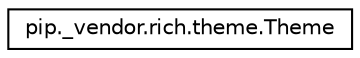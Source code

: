 digraph "Graphical Class Hierarchy"
{
 // LATEX_PDF_SIZE
  edge [fontname="Helvetica",fontsize="10",labelfontname="Helvetica",labelfontsize="10"];
  node [fontname="Helvetica",fontsize="10",shape=record];
  rankdir="LR";
  Node0 [label="pip._vendor.rich.theme.Theme",height=0.2,width=0.4,color="black", fillcolor="white", style="filled",URL="$classpip_1_1__vendor_1_1rich_1_1theme_1_1Theme.html",tooltip=" "];
}
